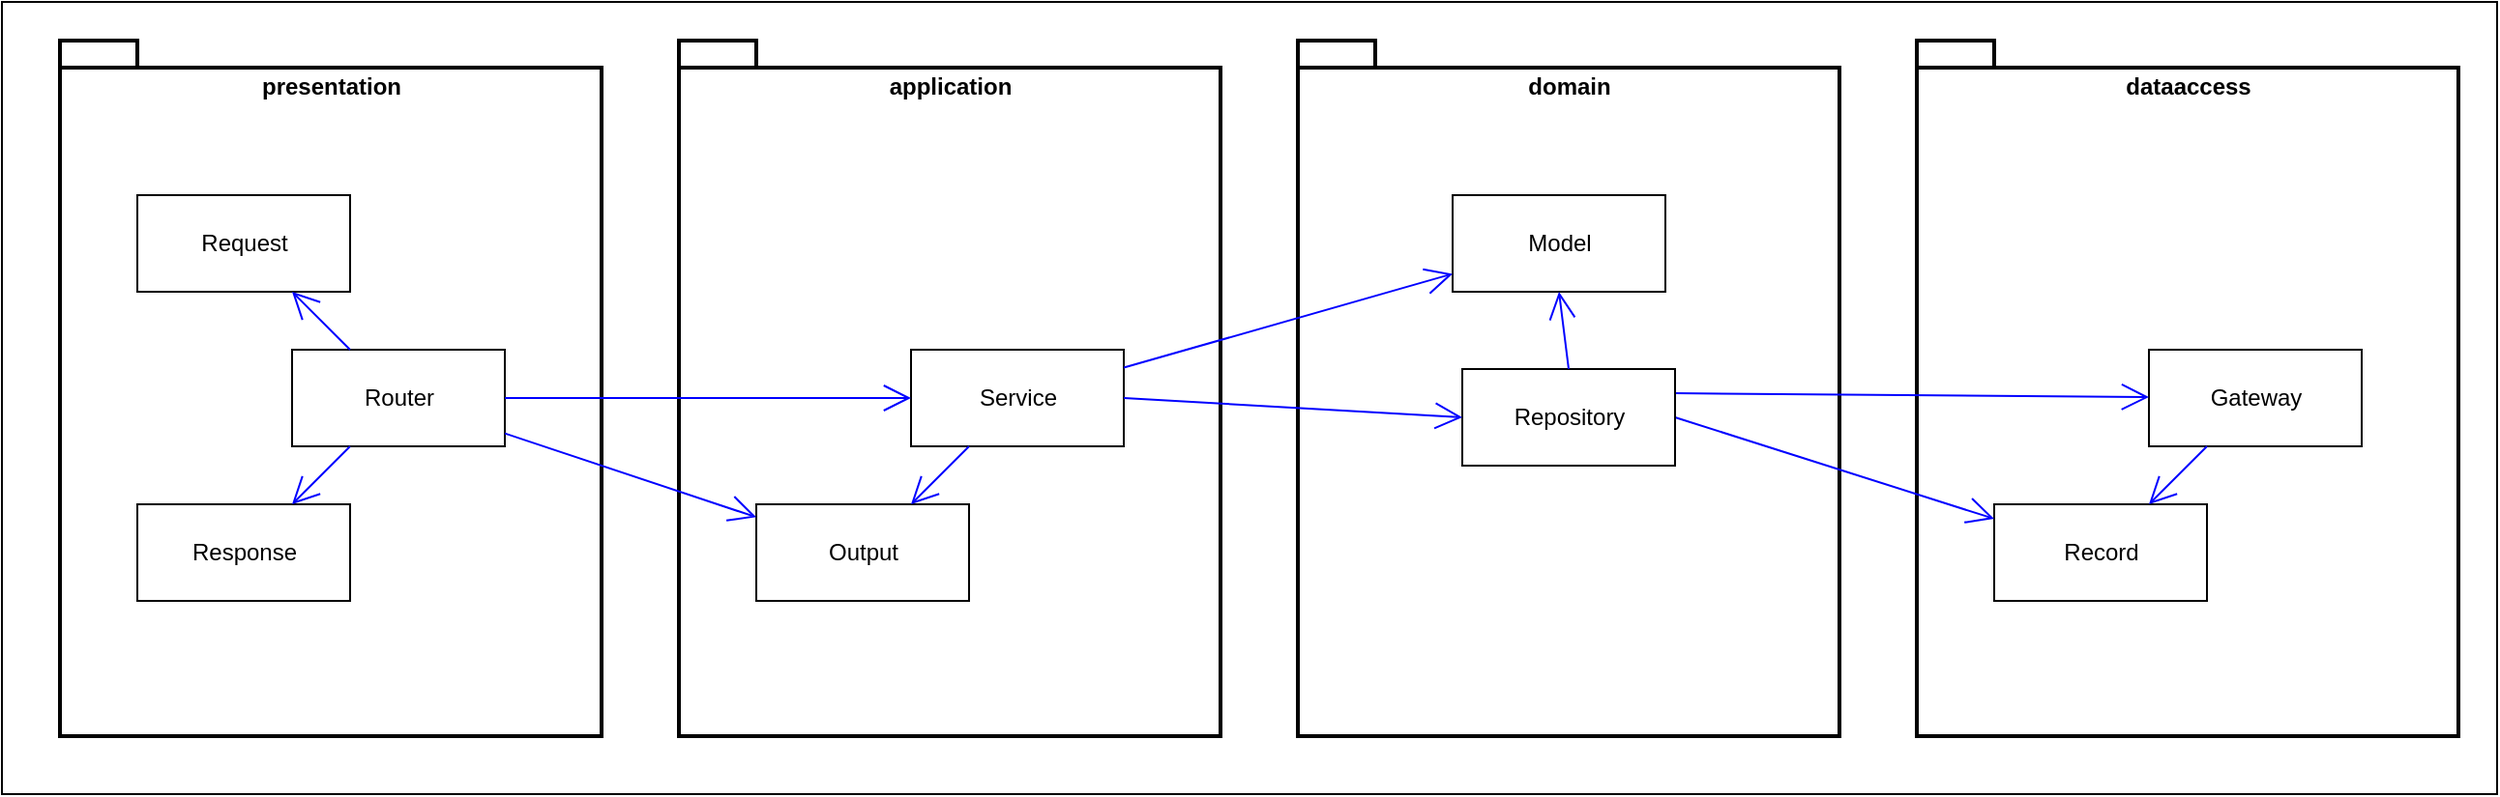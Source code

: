 <mxfile>
    <diagram id="afhy61-JGGwbrwMMAsw_" name="ページ1">
        <mxGraphModel dx="622" dy="563" grid="1" gridSize="10" guides="1" tooltips="1" connect="1" arrows="1" fold="1" page="1" pageScale="1" pageWidth="827" pageHeight="1169" background="#FFFFFF" math="0" shadow="0">
            <root>
                <mxCell id="0"/>
                <mxCell id="1" parent="0"/>
                <mxCell id="26" value="" style="rounded=0;whiteSpace=wrap;html=1;fillColor=none;" vertex="1" parent="1">
                    <mxGeometry x="50" y="60" width="1290" height="410" as="geometry"/>
                </mxCell>
                <mxCell id="20" value="domain" style="shape=folder;fontStyle=1;spacingTop=10;tabWidth=40;tabHeight=14;tabPosition=left;html=1;verticalAlign=top;fillColor=none;strokeColor=#000000;fontColor=#000000;strokeWidth=2;" parent="1" vertex="1">
                    <mxGeometry x="720" y="80" width="280" height="360" as="geometry"/>
                </mxCell>
                <mxCell id="2" value="presentation" style="shape=folder;fontStyle=1;spacingTop=10;tabWidth=40;tabHeight=14;tabPosition=left;html=1;verticalAlign=top;fillColor=none;fontColor=#000000;strokeColor=#000000;strokeWidth=2;" parent="1" vertex="1">
                    <mxGeometry x="80" y="80" width="280" height="360" as="geometry"/>
                </mxCell>
                <mxCell id="3" value="application" style="shape=folder;fontStyle=1;spacingTop=10;tabWidth=40;tabHeight=14;tabPosition=left;html=1;verticalAlign=top;fillColor=none;strokeColor=#000000;strokeWidth=2;fontColor=#000000;" parent="1" vertex="1">
                    <mxGeometry x="400" y="80" width="280" height="360" as="geometry"/>
                </mxCell>
                <mxCell id="4" value="dataaccess" style="shape=folder;fontStyle=1;spacingTop=10;tabWidth=40;tabHeight=14;tabPosition=left;html=1;verticalAlign=top;fillColor=none;strokeColor=#000000;strokeWidth=2;fontColor=#000000;" parent="1" vertex="1">
                    <mxGeometry x="1040" y="80" width="280" height="360" as="geometry"/>
                </mxCell>
                <mxCell id="5" value="Router" style="html=1;" parent="1" vertex="1">
                    <mxGeometry x="200" y="240" width="110" height="50" as="geometry"/>
                </mxCell>
                <mxCell id="6" value="Request" style="html=1;" parent="1" vertex="1">
                    <mxGeometry x="120" y="160" width="110" height="50" as="geometry"/>
                </mxCell>
                <mxCell id="7" value="Response" style="html=1;" parent="1" vertex="1">
                    <mxGeometry x="120" y="320" width="110" height="50" as="geometry"/>
                </mxCell>
                <mxCell id="8" value="Service" style="html=1;" parent="1" vertex="1">
                    <mxGeometry x="520" y="240" width="110" height="50" as="geometry"/>
                </mxCell>
                <mxCell id="9" value="Output" style="html=1;" parent="1" vertex="1">
                    <mxGeometry x="440" y="320" width="110" height="50" as="geometry"/>
                </mxCell>
                <mxCell id="10" value="Gateway" style="html=1;" parent="1" vertex="1">
                    <mxGeometry x="1160" y="240" width="110" height="50" as="geometry"/>
                </mxCell>
                <mxCell id="11" value="Record" style="html=1;" parent="1" vertex="1">
                    <mxGeometry x="1080" y="320" width="110" height="50" as="geometry"/>
                </mxCell>
                <mxCell id="12" value="" style="endArrow=open;endFill=1;endSize=12;html=1;strokeColor=#0000FF;" parent="1" source="5" target="6" edge="1">
                    <mxGeometry width="160" relative="1" as="geometry">
                        <mxPoint x="420" y="340" as="sourcePoint"/>
                        <mxPoint x="580" y="340" as="targetPoint"/>
                    </mxGeometry>
                </mxCell>
                <mxCell id="13" value="" style="endArrow=open;endFill=1;endSize=12;html=1;strokeColor=#0000FF;" parent="1" source="5" target="7" edge="1">
                    <mxGeometry width="160" relative="1" as="geometry">
                        <mxPoint x="225.556" y="260" as="sourcePoint"/>
                        <mxPoint x="194.444" y="220" as="targetPoint"/>
                    </mxGeometry>
                </mxCell>
                <mxCell id="14" value="" style="endArrow=open;endFill=1;endSize=12;html=1;strokeColor=#0000FF;" parent="1" source="5" target="8" edge="1">
                    <mxGeometry width="160" relative="1" as="geometry">
                        <mxPoint x="226.818" y="310" as="sourcePoint"/>
                        <mxPoint x="183.182" y="370" as="targetPoint"/>
                    </mxGeometry>
                </mxCell>
                <mxCell id="15" value="" style="endArrow=open;endFill=1;endSize=12;html=1;strokeColor=#0000FF;" parent="1" source="5" target="9" edge="1">
                    <mxGeometry width="160" relative="1" as="geometry">
                        <mxPoint x="300" y="283.382" as="sourcePoint"/>
                        <mxPoint x="530" y="276.618" as="targetPoint"/>
                    </mxGeometry>
                </mxCell>
                <mxCell id="16" value="" style="endArrow=open;endFill=1;endSize=12;html=1;strokeColor=#0000FF;" parent="1" source="8" target="9" edge="1">
                    <mxGeometry width="160" relative="1" as="geometry">
                        <mxPoint x="300" y="307.917" as="sourcePoint"/>
                        <mxPoint x="430" y="362.083" as="targetPoint"/>
                    </mxGeometry>
                </mxCell>
                <mxCell id="17" value="" style="endArrow=open;endFill=1;endSize=12;html=1;strokeColor=#0000FF;exitX=1;exitY=0.5;exitDx=0;exitDy=0;" parent="1" source="23" target="11" edge="1">
                    <mxGeometry width="160" relative="1" as="geometry">
                        <mxPoint x="562.273" y="300" as="sourcePoint"/>
                        <mxPoint x="507.727" y="360" as="targetPoint"/>
                    </mxGeometry>
                </mxCell>
                <mxCell id="18" value="" style="endArrow=open;endFill=1;endSize=12;html=1;strokeColor=#0000FF;exitX=1;exitY=0.25;exitDx=0;exitDy=0;" parent="1" source="23" target="10" edge="1">
                    <mxGeometry width="160" relative="1" as="geometry">
                        <mxPoint x="640" y="297.407" as="sourcePoint"/>
                        <mxPoint x="800" y="362.593" as="targetPoint"/>
                    </mxGeometry>
                </mxCell>
                <mxCell id="19" value="" style="endArrow=open;endFill=1;endSize=12;html=1;strokeColor=#0000FF;" parent="1" source="10" target="11" edge="1">
                    <mxGeometry width="160" relative="1" as="geometry">
                        <mxPoint x="640" y="275" as="sourcePoint"/>
                        <mxPoint x="900" y="275" as="targetPoint"/>
                    </mxGeometry>
                </mxCell>
                <mxCell id="21" value="Model" style="html=1;" parent="1" vertex="1">
                    <mxGeometry x="800" y="160" width="110" height="50" as="geometry"/>
                </mxCell>
                <mxCell id="22" value="" style="endArrow=open;endFill=1;endSize=12;html=1;strokeColor=#0000FF;" parent="1" source="8" target="21" edge="1">
                    <mxGeometry width="160" relative="1" as="geometry">
                        <mxPoint x="640" y="282.857" as="sourcePoint"/>
                        <mxPoint x="1090" y="347.143" as="targetPoint"/>
                    </mxGeometry>
                </mxCell>
                <mxCell id="23" value="Repository" style="html=1;" vertex="1" parent="1">
                    <mxGeometry x="805" y="250" width="110" height="50" as="geometry"/>
                </mxCell>
                <mxCell id="24" value="" style="endArrow=open;endFill=1;endSize=12;html=1;strokeColor=#0000FF;entryX=0;entryY=0.5;entryDx=0;entryDy=0;exitX=1;exitY=0.5;exitDx=0;exitDy=0;" edge="1" parent="1" source="8" target="23">
                    <mxGeometry width="160" relative="1" as="geometry">
                        <mxPoint x="640" y="259.286" as="sourcePoint"/>
                        <mxPoint x="810" y="210.714" as="targetPoint"/>
                    </mxGeometry>
                </mxCell>
                <mxCell id="25" value="" style="endArrow=open;endFill=1;endSize=12;html=1;strokeColor=#0000FF;exitX=0.5;exitY=0;exitDx=0;exitDy=0;entryX=0.5;entryY=1;entryDx=0;entryDy=0;entryPerimeter=0;" edge="1" parent="1" source="23" target="21">
                    <mxGeometry width="160" relative="1" as="geometry">
                        <mxPoint x="1200" y="300" as="sourcePoint"/>
                        <mxPoint x="1170" y="330" as="targetPoint"/>
                    </mxGeometry>
                </mxCell>
            </root>
        </mxGraphModel>
    </diagram>
</mxfile>